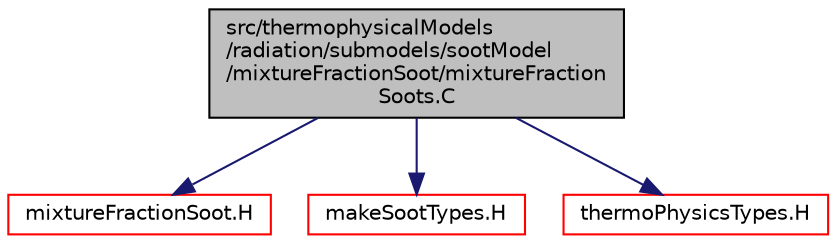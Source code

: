 digraph "src/thermophysicalModels/radiation/submodels/sootModel/mixtureFractionSoot/mixtureFractionSoots.C"
{
  bgcolor="transparent";
  edge [fontname="Helvetica",fontsize="10",labelfontname="Helvetica",labelfontsize="10"];
  node [fontname="Helvetica",fontsize="10",shape=record];
  Node1 [label="src/thermophysicalModels\l/radiation/submodels/sootModel\l/mixtureFractionSoot/mixtureFraction\lSoots.C",height=0.2,width=0.4,color="black", fillcolor="grey75", style="filled", fontcolor="black"];
  Node1 -> Node2 [color="midnightblue",fontsize="10",style="solid",fontname="Helvetica"];
  Node2 [label="mixtureFractionSoot.H",height=0.2,width=0.4,color="red",URL="$a10156.html"];
  Node1 -> Node3 [color="midnightblue",fontsize="10",style="solid",fontname="Helvetica"];
  Node3 [label="makeSootTypes.H",height=0.2,width=0.4,color="red",URL="$a10160.html"];
  Node1 -> Node4 [color="midnightblue",fontsize="10",style="solid",fontname="Helvetica"];
  Node4 [label="thermoPhysicsTypes.H",height=0.2,width=0.4,color="red",URL="$a10288.html",tooltip="Type definitions for thermo-physics models. "];
}
